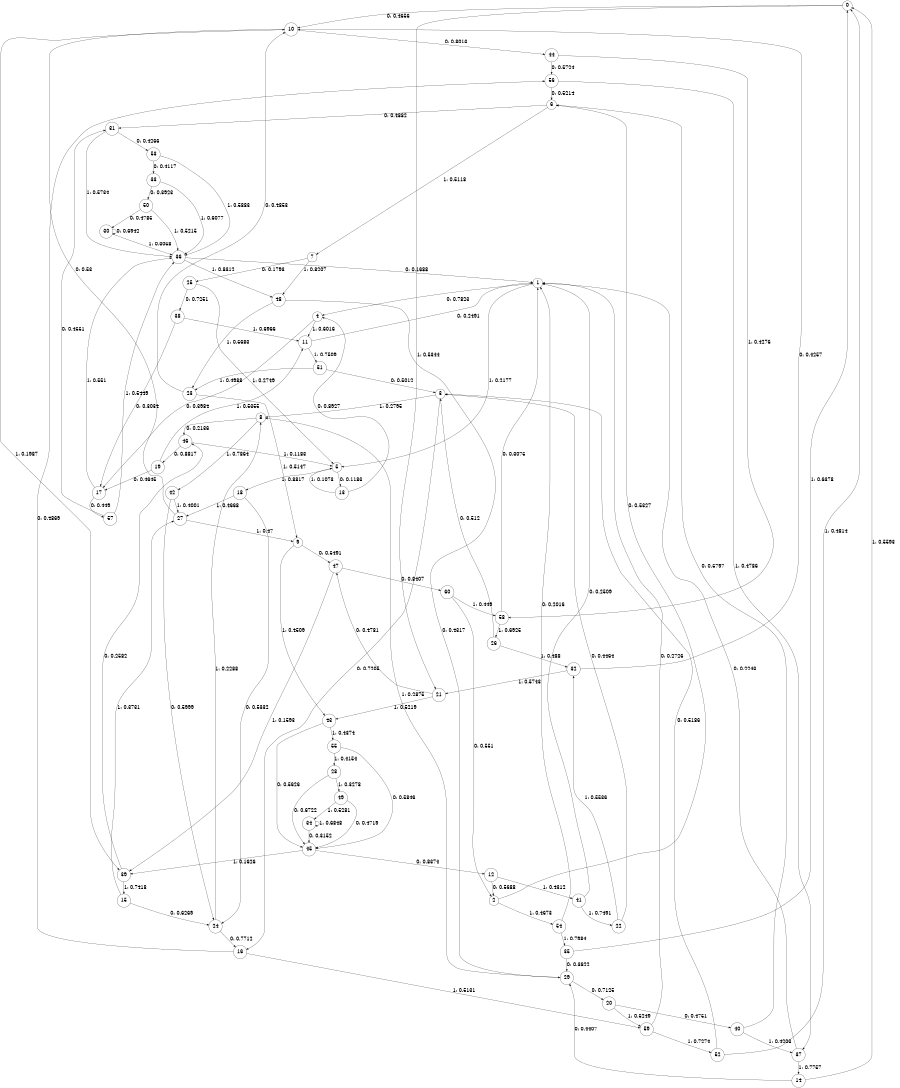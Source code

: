 digraph "ch8randomL9" {
size = "6,8.5";
ratio = "fill";
node [shape = circle];
node [fontsize = 24];
edge [fontsize = 24];
0 -> 10 [label = "0: 0.4656   "];
0 -> 21 [label = "1: 0.5344   "];
1 -> 4 [label = "0: 0.7823   "];
1 -> 5 [label = "1: 0.2177   "];
2 -> 6 [label = "0: 0.5327   "];
2 -> 54 [label = "1: 0.4673   "];
3 -> 16 [label = "0: 0.7205   "];
3 -> 8 [label = "1: 0.2795   "];
4 -> 17 [label = "0: 0.3984   "];
4 -> 11 [label = "1: 0.6016   "];
5 -> 13 [label = "0: 0.1183   "];
5 -> 18 [label = "1: 0.8817   "];
6 -> 31 [label = "0: 0.4882   "];
6 -> 7 [label = "1: 0.5118   "];
7 -> 25 [label = "0: 0.1793   "];
7 -> 48 [label = "1: 0.8207   "];
8 -> 46 [label = "0: 0.2136   "];
8 -> 42 [label = "1: 0.7864   "];
9 -> 47 [label = "0: 0.5491   "];
9 -> 43 [label = "1: 0.4509   "];
10 -> 44 [label = "0: 0.8013   "];
10 -> 39 [label = "1: 0.1987   "];
11 -> 1 [label = "0: 0.2491   "];
11 -> 51 [label = "1: 0.7509   "];
12 -> 2 [label = "0: 0.5688   "];
12 -> 41 [label = "1: 0.4312   "];
13 -> 4 [label = "0: 0.8927   "];
13 -> 5 [label = "1: 0.1073   "];
14 -> 29 [label = "0: 0.4407   "];
14 -> 0 [label = "1: 0.5593   "];
15 -> 24 [label = "0: 0.6269   "];
15 -> 27 [label = "1: 0.3731   "];
16 -> 56 [label = "0: 0.4869   "];
16 -> 59 [label = "1: 0.5131   "];
17 -> 57 [label = "0: 0.449    "];
17 -> 36 [label = "1: 0.551    "];
18 -> 24 [label = "0: 0.5332   "];
18 -> 27 [label = "1: 0.4668   "];
19 -> 17 [label = "0: 0.4645   "];
19 -> 11 [label = "1: 0.5355   "];
20 -> 40 [label = "0: 0.4751   "];
20 -> 59 [label = "1: 0.5249   "];
21 -> 47 [label = "0: 0.4781   "];
21 -> 43 [label = "1: 0.5219   "];
22 -> 3 [label = "0: 0.4464   "];
22 -> 32 [label = "1: 0.5536   "];
23 -> 10 [label = "0: 0.4853   "];
23 -> 9 [label = "1: 0.5147   "];
24 -> 16 [label = "0: 0.7712   "];
24 -> 8 [label = "1: 0.2288   "];
25 -> 38 [label = "0: 0.7251   "];
25 -> 5 [label = "1: 0.2749   "];
26 -> 3 [label = "0: 0.512    "];
26 -> 32 [label = "1: 0.488    "];
27 -> 10 [label = "0: 0.53     "];
27 -> 9 [label = "1: 0.47     "];
28 -> 45 [label = "0: 0.6722   "];
28 -> 49 [label = "1: 0.3278   "];
29 -> 20 [label = "0: 0.7125   "];
29 -> 8 [label = "1: 0.2875   "];
30 -> 30 [label = "0: 0.6942   "];
30 -> 36 [label = "1: 0.3058   "];
31 -> 53 [label = "0: 0.4266   "];
31 -> 36 [label = "1: 0.5734   "];
32 -> 10 [label = "0: 0.4257   "];
32 -> 21 [label = "1: 0.5743   "];
33 -> 50 [label = "0: 0.3923   "];
33 -> 36 [label = "1: 0.6077   "];
34 -> 45 [label = "0: 0.3152   "];
34 -> 34 [label = "1: 0.6848   "];
35 -> 29 [label = "0: 0.3622   "];
35 -> 0 [label = "1: 0.6378   "];
36 -> 1 [label = "0: 0.1688   "];
36 -> 48 [label = "1: 0.8312   "];
37 -> 1 [label = "0: 0.2243   "];
37 -> 14 [label = "1: 0.7757   "];
38 -> 17 [label = "0: 0.3034   "];
38 -> 11 [label = "1: 0.6966   "];
39 -> 46 [label = "0: 0.2582   "];
39 -> 15 [label = "1: 0.7418   "];
40 -> 6 [label = "0: 0.5797   "];
40 -> 37 [label = "1: 0.4203   "];
41 -> 1 [label = "0: 0.2509   "];
41 -> 22 [label = "1: 0.7491   "];
42 -> 24 [label = "0: 0.5999   "];
42 -> 27 [label = "1: 0.4001   "];
43 -> 45 [label = "0: 0.5626   "];
43 -> 55 [label = "1: 0.4374   "];
44 -> 56 [label = "0: 0.5724   "];
44 -> 58 [label = "1: 0.4276   "];
45 -> 12 [label = "0: 0.8374   "];
45 -> 39 [label = "1: 0.1626   "];
46 -> 19 [label = "0: 0.8817   "];
46 -> 5 [label = "1: 0.1183   "];
47 -> 60 [label = "0: 0.8407   "];
47 -> 39 [label = "1: 0.1593   "];
48 -> 29 [label = "0: 0.4317   "];
48 -> 23 [label = "1: 0.5683   "];
49 -> 45 [label = "0: 0.4719   "];
49 -> 34 [label = "1: 0.5281   "];
50 -> 30 [label = "0: 0.4785   "];
50 -> 36 [label = "1: 0.5215   "];
51 -> 3 [label = "0: 0.5012   "];
51 -> 23 [label = "1: 0.4988   "];
52 -> 3 [label = "0: 0.5186   "];
52 -> 0 [label = "1: 0.4814   "];
53 -> 33 [label = "0: 0.4117   "];
53 -> 36 [label = "1: 0.5883   "];
54 -> 1 [label = "0: 0.2016   "];
54 -> 35 [label = "1: 0.7984   "];
55 -> 45 [label = "0: 0.5846   "];
55 -> 28 [label = "1: 0.4154   "];
56 -> 6 [label = "0: 0.5214   "];
56 -> 37 [label = "1: 0.4786   "];
57 -> 31 [label = "0: 0.4551   "];
57 -> 36 [label = "1: 0.5449   "];
58 -> 1 [label = "0: 0.3075   "];
58 -> 26 [label = "1: 0.6925   "];
59 -> 1 [label = "0: 0.2726   "];
59 -> 52 [label = "1: 0.7274   "];
60 -> 2 [label = "0: 0.551    "];
60 -> 58 [label = "1: 0.449    "];
}